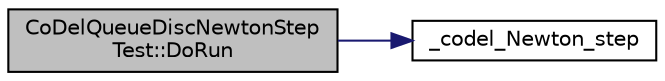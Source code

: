 digraph "CoDelQueueDiscNewtonStepTest::DoRun"
{
 // LATEX_PDF_SIZE
  edge [fontname="Helvetica",fontsize="10",labelfontname="Helvetica",labelfontsize="10"];
  node [fontname="Helvetica",fontsize="10",shape=record];
  rankdir="LR";
  Node1 [label="CoDelQueueDiscNewtonStep\lTest::DoRun",height=0.2,width=0.4,color="black", fillcolor="grey75", style="filled", fontcolor="black",tooltip="Implementation to actually run this TestCase."];
  Node1 -> Node2 [color="midnightblue",fontsize="10",style="solid",fontname="Helvetica"];
  Node2 [label="_codel_Newton_step",height=0.2,width=0.4,color="black", fillcolor="white", style="filled",URL="$codel-queue-disc-test-suite_8cc.html#a5acf9505de6dd58785d27b0b5ea65864",tooltip=" "];
}
